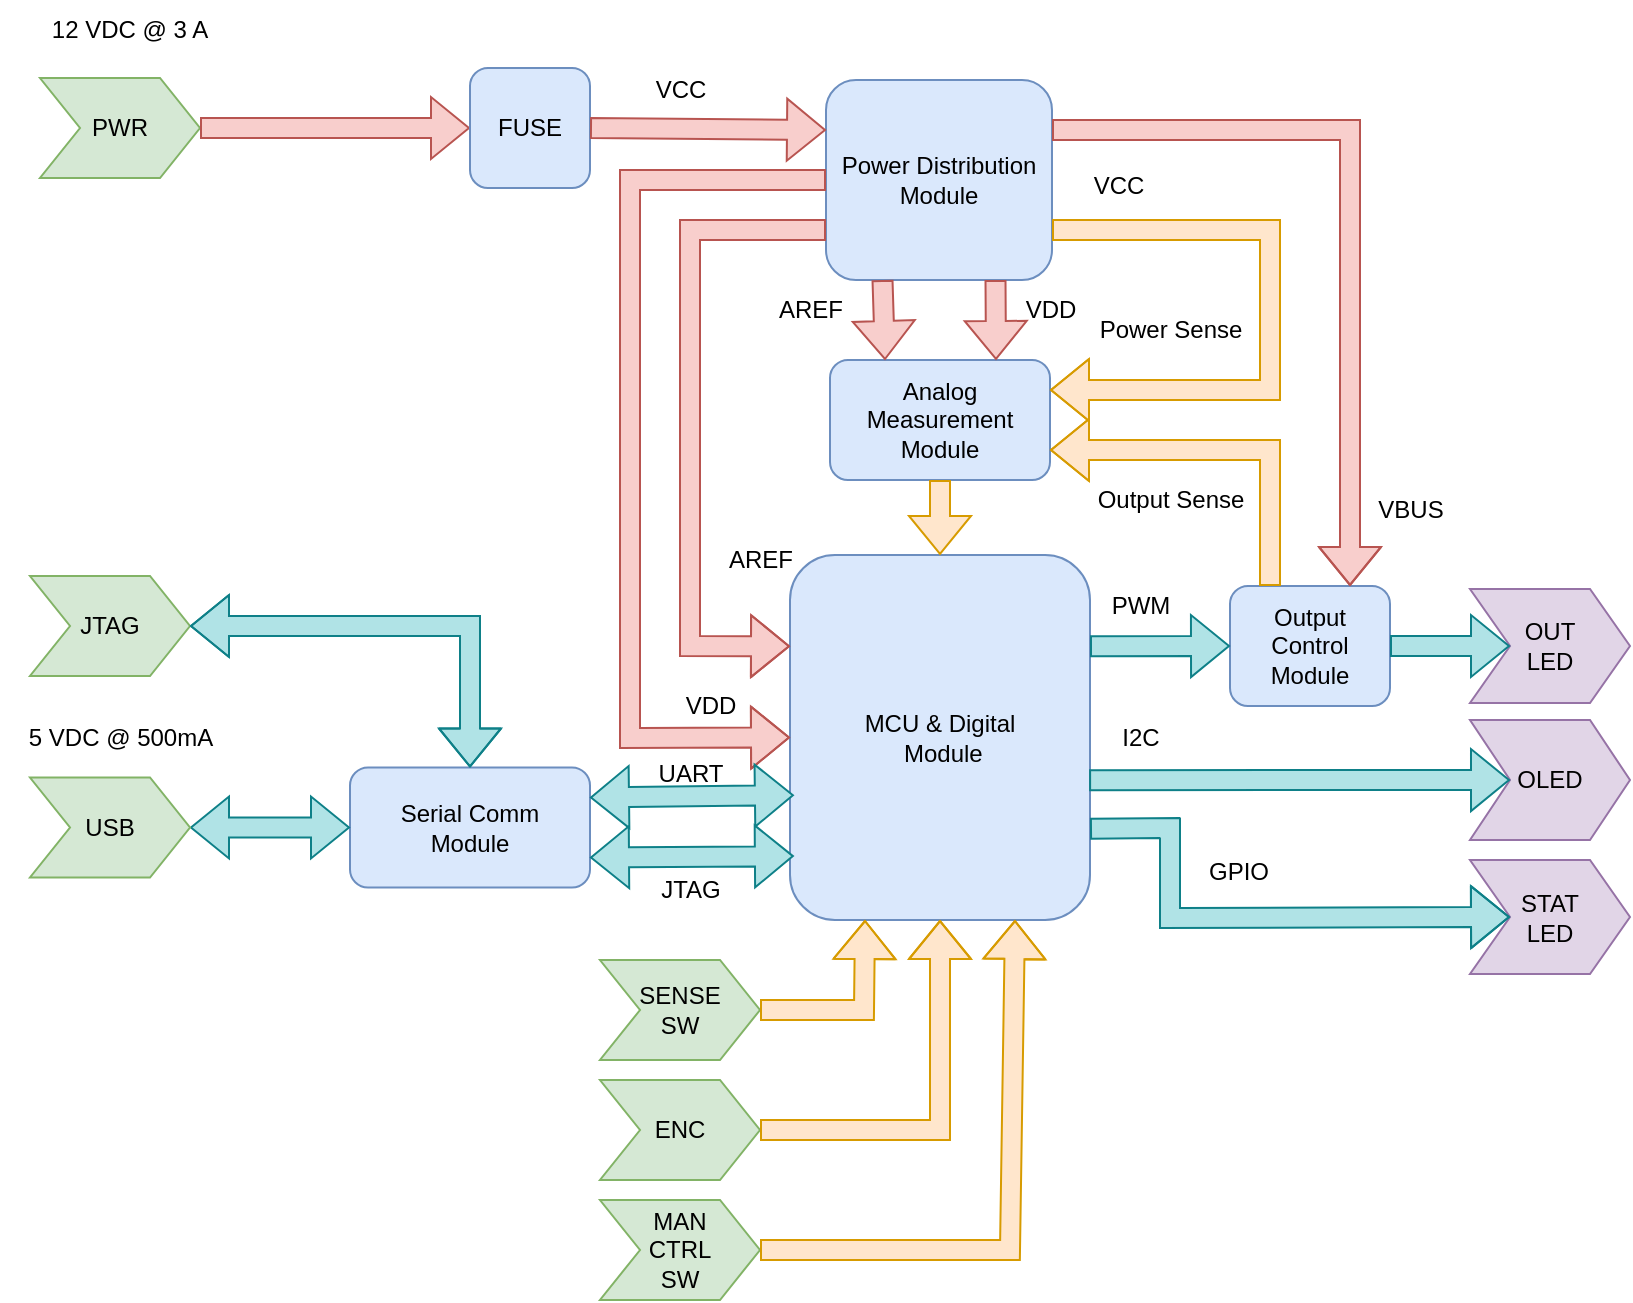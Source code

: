 <mxfile version="21.6.3" type="github">
  <diagram name="Page-1" id="bPD4Tcdk-wz938tzmtfR">
    <mxGraphModel dx="901" dy="1656" grid="1" gridSize="10" guides="1" tooltips="1" connect="1" arrows="1" fold="1" page="1" pageScale="1" pageWidth="850" pageHeight="1100" math="0" shadow="0">
      <root>
        <mxCell id="0" />
        <mxCell id="1" parent="0" />
        <mxCell id="4HQD0c8NArh-lSQrCMmP-1" value="Power Distribution Module" style="rounded=1;whiteSpace=wrap;html=1;fillColor=#dae8fc;strokeColor=#6c8ebf;" vertex="1" parent="1">
          <mxGeometry x="458" y="-10" width="113" height="100" as="geometry" />
        </mxCell>
        <mxCell id="4HQD0c8NArh-lSQrCMmP-2" value="Analog Measurement&lt;br&gt;Module" style="rounded=1;whiteSpace=wrap;html=1;fillColor=#dae8fc;strokeColor=#6c8ebf;" vertex="1" parent="1">
          <mxGeometry x="460" y="130" width="110" height="60" as="geometry" />
        </mxCell>
        <mxCell id="4HQD0c8NArh-lSQrCMmP-3" value="MCU &amp;amp; Digital&lt;br&gt;&amp;nbsp;Module" style="rounded=1;whiteSpace=wrap;html=1;fillColor=#dae8fc;strokeColor=#6c8ebf;" vertex="1" parent="1">
          <mxGeometry x="440" y="227.5" width="150" height="182.5" as="geometry" />
        </mxCell>
        <mxCell id="4HQD0c8NArh-lSQrCMmP-4" value="Serial Comm&lt;br&gt;Module" style="rounded=1;whiteSpace=wrap;html=1;fillColor=#dae8fc;strokeColor=#6c8ebf;" vertex="1" parent="1">
          <mxGeometry x="220" y="333.75" width="120" height="60" as="geometry" />
        </mxCell>
        <mxCell id="4HQD0c8NArh-lSQrCMmP-5" value="Output Control Module" style="rounded=1;whiteSpace=wrap;html=1;fillColor=#dae8fc;strokeColor=#6c8ebf;" vertex="1" parent="1">
          <mxGeometry x="660" y="243" width="80" height="60" as="geometry" />
        </mxCell>
        <mxCell id="4HQD0c8NArh-lSQrCMmP-12" value="12 VDC @ 3 A" style="text;html=1;strokeColor=none;fillColor=none;align=center;verticalAlign=middle;whiteSpace=wrap;rounded=0;" vertex="1" parent="1">
          <mxGeometry x="65" y="-50" width="90" height="30" as="geometry" />
        </mxCell>
        <mxCell id="4HQD0c8NArh-lSQrCMmP-13" value="" style="shape=flexArrow;endArrow=classic;html=1;rounded=0;entryX=0;entryY=0.5;entryDx=0;entryDy=0;exitX=1;exitY=0.25;exitDx=0;exitDy=0;fillColor=#b0e3e6;strokeColor=#0e8088;" edge="1" parent="1" source="4HQD0c8NArh-lSQrCMmP-3" target="4HQD0c8NArh-lSQrCMmP-5">
          <mxGeometry width="50" height="50" relative="1" as="geometry">
            <mxPoint x="560" y="430" as="sourcePoint" />
            <mxPoint x="610" y="380" as="targetPoint" />
          </mxGeometry>
        </mxCell>
        <mxCell id="4HQD0c8NArh-lSQrCMmP-14" value="PWM" style="text;html=1;align=center;verticalAlign=middle;resizable=0;points=[];autosize=1;strokeColor=none;fillColor=none;" vertex="1" parent="1">
          <mxGeometry x="590" y="238" width="50" height="30" as="geometry" />
        </mxCell>
        <mxCell id="4HQD0c8NArh-lSQrCMmP-26" value="5 VDC @ 500mA" style="text;html=1;align=center;verticalAlign=middle;resizable=0;points=[];autosize=1;strokeColor=none;fillColor=none;" vertex="1" parent="1">
          <mxGeometry x="45" y="303.75" width="120" height="30" as="geometry" />
        </mxCell>
        <mxCell id="4HQD0c8NArh-lSQrCMmP-29" value="" style="shape=flexArrow;endArrow=classic;startArrow=classic;html=1;rounded=0;exitX=1;exitY=0.5;exitDx=0;exitDy=0;fillColor=#b0e3e6;strokeColor=#0e8088;" edge="1" parent="1" source="4HQD0c8NArh-lSQrCMmP-34" target="4HQD0c8NArh-lSQrCMmP-4">
          <mxGeometry width="100" height="100" relative="1" as="geometry">
            <mxPoint x="75" y="358.75" as="sourcePoint" />
            <mxPoint x="195.0" y="358.75" as="targetPoint" />
          </mxGeometry>
        </mxCell>
        <mxCell id="4HQD0c8NArh-lSQrCMmP-34" value="USB" style="shape=step;perimeter=stepPerimeter;whiteSpace=wrap;html=1;fixedSize=1;fillColor=#d5e8d4;strokeColor=#82b366;" vertex="1" parent="1">
          <mxGeometry x="60" y="338.75" width="80" height="50" as="geometry" />
        </mxCell>
        <mxCell id="4HQD0c8NArh-lSQrCMmP-35" value="" style="shape=flexArrow;endArrow=classic;html=1;rounded=0;exitX=0.5;exitY=1;exitDx=0;exitDy=0;entryX=0.5;entryY=0;entryDx=0;entryDy=0;fillColor=#ffe6cc;strokeColor=#d79b00;" edge="1" parent="1" source="4HQD0c8NArh-lSQrCMmP-2" target="4HQD0c8NArh-lSQrCMmP-3">
          <mxGeometry width="50" height="50" relative="1" as="geometry">
            <mxPoint x="650" y="200" as="sourcePoint" />
            <mxPoint x="700" y="150" as="targetPoint" />
          </mxGeometry>
        </mxCell>
        <mxCell id="4HQD0c8NArh-lSQrCMmP-36" value="PWR" style="shape=step;perimeter=stepPerimeter;whiteSpace=wrap;html=1;fixedSize=1;fillColor=#d5e8d4;strokeColor=#82b366;" vertex="1" parent="1">
          <mxGeometry x="65" y="-11" width="80" height="50" as="geometry" />
        </mxCell>
        <mxCell id="4HQD0c8NArh-lSQrCMmP-38" value="OUT&lt;br&gt;LED" style="shape=step;perimeter=stepPerimeter;whiteSpace=wrap;html=1;fixedSize=1;fillColor=#e1d5e7;strokeColor=#9673a6;" vertex="1" parent="1">
          <mxGeometry x="780" y="244.5" width="80" height="57" as="geometry" />
        </mxCell>
        <mxCell id="4HQD0c8NArh-lSQrCMmP-39" value="" style="shape=flexArrow;endArrow=classic;html=1;rounded=0;exitX=1;exitY=0.5;exitDx=0;exitDy=0;fillColor=#b0e3e6;strokeColor=#0e8088;" edge="1" parent="1" source="4HQD0c8NArh-lSQrCMmP-5" target="4HQD0c8NArh-lSQrCMmP-38">
          <mxGeometry width="50" height="50" relative="1" as="geometry">
            <mxPoint x="740" y="294.58" as="sourcePoint" />
            <mxPoint x="820" y="294.58" as="targetPoint" />
          </mxGeometry>
        </mxCell>
        <mxCell id="4HQD0c8NArh-lSQrCMmP-43" value="OLED" style="shape=step;perimeter=stepPerimeter;whiteSpace=wrap;html=1;fixedSize=1;fillColor=#e1d5e7;strokeColor=#9673a6;" vertex="1" parent="1">
          <mxGeometry x="780" y="310" width="80" height="60" as="geometry" />
        </mxCell>
        <mxCell id="4HQD0c8NArh-lSQrCMmP-44" value="ENC" style="shape=step;perimeter=stepPerimeter;whiteSpace=wrap;html=1;fixedSize=1;fillColor=#d5e8d4;strokeColor=#82b366;" vertex="1" parent="1">
          <mxGeometry x="345" y="490" width="80" height="50" as="geometry" />
        </mxCell>
        <mxCell id="4HQD0c8NArh-lSQrCMmP-47" value="" style="shape=flexArrow;endArrow=classic;html=1;rounded=0;entryX=0;entryY=0.25;entryDx=0;entryDy=0;exitX=0;exitY=0.75;exitDx=0;exitDy=0;fillColor=#f8cecc;strokeColor=#b85450;" edge="1" parent="1" source="4HQD0c8NArh-lSQrCMmP-1" target="4HQD0c8NArh-lSQrCMmP-3">
          <mxGeometry width="50" height="50" relative="1" as="geometry">
            <mxPoint x="200" y="160" as="sourcePoint" />
            <mxPoint x="250" y="110" as="targetPoint" />
            <Array as="points">
              <mxPoint x="390" y="65" />
              <mxPoint x="390" y="273" />
            </Array>
          </mxGeometry>
        </mxCell>
        <mxCell id="4HQD0c8NArh-lSQrCMmP-48" value="AREF" style="text;html=1;align=center;verticalAlign=middle;resizable=0;points=[];autosize=1;strokeColor=none;fillColor=none;" vertex="1" parent="1">
          <mxGeometry x="395" y="214.5" width="60" height="30" as="geometry" />
        </mxCell>
        <mxCell id="4HQD0c8NArh-lSQrCMmP-49" value="" style="shape=flexArrow;endArrow=classic;html=1;rounded=0;exitX=0.25;exitY=1;exitDx=0;exitDy=0;entryX=0.25;entryY=0;entryDx=0;entryDy=0;fillColor=#f8cecc;strokeColor=#b85450;" edge="1" parent="1" source="4HQD0c8NArh-lSQrCMmP-1" target="4HQD0c8NArh-lSQrCMmP-2">
          <mxGeometry width="50" height="50" relative="1" as="geometry">
            <mxPoint x="640" y="60" as="sourcePoint" />
            <mxPoint x="640" y="97" as="targetPoint" />
          </mxGeometry>
        </mxCell>
        <mxCell id="4HQD0c8NArh-lSQrCMmP-50" value="" style="shape=flexArrow;endArrow=classic;html=1;rounded=0;entryX=1;entryY=0.75;entryDx=0;entryDy=0;exitX=0.25;exitY=0;exitDx=0;exitDy=0;fillColor=#ffe6cc;strokeColor=#d79b00;" edge="1" parent="1" source="4HQD0c8NArh-lSQrCMmP-5" target="4HQD0c8NArh-lSQrCMmP-2">
          <mxGeometry width="50" height="50" relative="1" as="geometry">
            <mxPoint x="670" y="250" as="sourcePoint" />
            <mxPoint x="720" y="200" as="targetPoint" />
            <Array as="points">
              <mxPoint x="680" y="175" />
            </Array>
          </mxGeometry>
        </mxCell>
        <mxCell id="4HQD0c8NArh-lSQrCMmP-51" value="Output Sense" style="text;html=1;align=center;verticalAlign=middle;resizable=0;points=[];autosize=1;strokeColor=none;fillColor=none;" vertex="1" parent="1">
          <mxGeometry x="580" y="184.5" width="100" height="30" as="geometry" />
        </mxCell>
        <mxCell id="4HQD0c8NArh-lSQrCMmP-52" value="" style="shape=flexArrow;endArrow=classic;html=1;rounded=0;exitX=0;exitY=0.5;exitDx=0;exitDy=0;entryX=0;entryY=0.5;entryDx=0;entryDy=0;fillColor=#f8cecc;strokeColor=#b85450;" edge="1" parent="1" source="4HQD0c8NArh-lSQrCMmP-1" target="4HQD0c8NArh-lSQrCMmP-3">
          <mxGeometry width="50" height="50" relative="1" as="geometry">
            <mxPoint x="290" y="150" as="sourcePoint" />
            <mxPoint x="340" y="100" as="targetPoint" />
            <Array as="points">
              <mxPoint x="360" y="40" />
              <mxPoint x="360" y="319" />
            </Array>
          </mxGeometry>
        </mxCell>
        <mxCell id="4HQD0c8NArh-lSQrCMmP-54" value="VDD" style="text;html=1;align=center;verticalAlign=middle;resizable=0;points=[];autosize=1;strokeColor=none;fillColor=none;" vertex="1" parent="1">
          <mxGeometry x="375" y="288" width="50" height="30" as="geometry" />
        </mxCell>
        <mxCell id="4HQD0c8NArh-lSQrCMmP-55" value="" style="shape=flexArrow;endArrow=classic;html=1;rounded=0;exitX=1;exitY=0.75;exitDx=0;exitDy=0;entryX=1;entryY=0.25;entryDx=0;entryDy=0;fillColor=#ffe6cc;strokeColor=#d79b00;" edge="1" parent="1" source="4HQD0c8NArh-lSQrCMmP-1" target="4HQD0c8NArh-lSQrCMmP-2">
          <mxGeometry width="50" height="50" relative="1" as="geometry">
            <mxPoint x="630" y="70" as="sourcePoint" />
            <mxPoint x="680" y="20" as="targetPoint" />
            <Array as="points">
              <mxPoint x="680" y="65" />
              <mxPoint x="680" y="145" />
            </Array>
          </mxGeometry>
        </mxCell>
        <mxCell id="4HQD0c8NArh-lSQrCMmP-56" value="Power Sense" style="text;html=1;align=center;verticalAlign=middle;resizable=0;points=[];autosize=1;strokeColor=none;fillColor=none;" vertex="1" parent="1">
          <mxGeometry x="580" y="100" width="100" height="30" as="geometry" />
        </mxCell>
        <mxCell id="4HQD0c8NArh-lSQrCMmP-58" value="" style="shape=flexArrow;endArrow=classic;html=1;rounded=0;exitX=1;exitY=0.25;exitDx=0;exitDy=0;entryX=0.75;entryY=0;entryDx=0;entryDy=0;fillColor=#f8cecc;strokeColor=#b85450;" edge="1" parent="1" source="4HQD0c8NArh-lSQrCMmP-1" target="4HQD0c8NArh-lSQrCMmP-5">
          <mxGeometry width="50" height="50" relative="1" as="geometry">
            <mxPoint x="800" y="120" as="sourcePoint" />
            <mxPoint x="850" y="70" as="targetPoint" />
            <Array as="points">
              <mxPoint x="720" y="15" />
            </Array>
          </mxGeometry>
        </mxCell>
        <mxCell id="4HQD0c8NArh-lSQrCMmP-59" value="VBUS" style="text;html=1;align=center;verticalAlign=middle;resizable=0;points=[];autosize=1;strokeColor=none;fillColor=none;" vertex="1" parent="1">
          <mxGeometry x="720" y="190" width="60" height="30" as="geometry" />
        </mxCell>
        <mxCell id="4HQD0c8NArh-lSQrCMmP-60" value="VCC" style="text;html=1;align=center;verticalAlign=middle;resizable=0;points=[];autosize=1;strokeColor=none;fillColor=none;" vertex="1" parent="1">
          <mxGeometry x="579" y="28" width="50" height="30" as="geometry" />
        </mxCell>
        <mxCell id="4HQD0c8NArh-lSQrCMmP-61" value="" style="shape=flexArrow;endArrow=classic;html=1;rounded=0;entryX=0;entryY=0.5;entryDx=0;entryDy=0;exitX=0.997;exitY=0.617;exitDx=0;exitDy=0;exitPerimeter=0;fillColor=#b0e3e6;strokeColor=#0e8088;" edge="1" parent="1" source="4HQD0c8NArh-lSQrCMmP-3" target="4HQD0c8NArh-lSQrCMmP-43">
          <mxGeometry width="50" height="50" relative="1" as="geometry">
            <mxPoint x="600" y="283" as="sourcePoint" />
            <mxPoint x="670" y="283" as="targetPoint" />
          </mxGeometry>
        </mxCell>
        <mxCell id="4HQD0c8NArh-lSQrCMmP-62" value="SENSE&lt;br&gt;SW" style="shape=step;perimeter=stepPerimeter;whiteSpace=wrap;html=1;fixedSize=1;fillColor=#d5e8d4;strokeColor=#82b366;" vertex="1" parent="1">
          <mxGeometry x="345" y="430" width="80" height="50" as="geometry" />
        </mxCell>
        <mxCell id="4HQD0c8NArh-lSQrCMmP-66" value="" style="shape=flexArrow;endArrow=classic;html=1;rounded=0;exitX=1;exitY=0.5;exitDx=0;exitDy=0;entryX=0;entryY=0.5;entryDx=0;entryDy=0;fillColor=#f8cecc;strokeColor=#b85450;" edge="1" parent="1" source="4HQD0c8NArh-lSQrCMmP-36" target="4HQD0c8NArh-lSQrCMmP-69">
          <mxGeometry width="50" height="50" relative="1" as="geometry">
            <mxPoint x="250" y="34" as="sourcePoint" />
            <mxPoint x="310" y="14" as="targetPoint" />
          </mxGeometry>
        </mxCell>
        <mxCell id="4HQD0c8NArh-lSQrCMmP-67" value="MAN&lt;br&gt;CTRL&lt;br&gt;SW" style="shape=step;perimeter=stepPerimeter;whiteSpace=wrap;html=1;fixedSize=1;fillColor=#d5e8d4;strokeColor=#82b366;" vertex="1" parent="1">
          <mxGeometry x="345" y="550" width="80" height="50" as="geometry" />
        </mxCell>
        <mxCell id="4HQD0c8NArh-lSQrCMmP-69" value="FUSE" style="rounded=1;whiteSpace=wrap;html=1;fillColor=#dae8fc;strokeColor=#6c8ebf;" vertex="1" parent="1">
          <mxGeometry x="280" y="-16" width="60" height="60" as="geometry" />
        </mxCell>
        <mxCell id="4HQD0c8NArh-lSQrCMmP-71" value="" style="shape=flexArrow;endArrow=classic;html=1;rounded=0;entryX=0;entryY=0.25;entryDx=0;entryDy=0;exitX=1;exitY=0.5;exitDx=0;exitDy=0;fillColor=#f8cecc;strokeColor=#b85450;" edge="1" parent="1" source="4HQD0c8NArh-lSQrCMmP-69" target="4HQD0c8NArh-lSQrCMmP-1">
          <mxGeometry width="50" height="50" relative="1" as="geometry">
            <mxPoint x="260" y="110" as="sourcePoint" />
            <mxPoint x="310" y="60" as="targetPoint" />
          </mxGeometry>
        </mxCell>
        <mxCell id="4HQD0c8NArh-lSQrCMmP-73" value="I2C" style="text;html=1;align=center;verticalAlign=middle;resizable=0;points=[];autosize=1;strokeColor=none;fillColor=none;" vertex="1" parent="1">
          <mxGeometry x="595" y="303.75" width="40" height="30" as="geometry" />
        </mxCell>
        <mxCell id="4HQD0c8NArh-lSQrCMmP-74" value="" style="shape=flexArrow;endArrow=classic;html=1;rounded=0;entryX=0.25;entryY=1;entryDx=0;entryDy=0;exitX=1;exitY=0.5;exitDx=0;exitDy=0;fillColor=#ffe6cc;strokeColor=#d79b00;" edge="1" parent="1" source="4HQD0c8NArh-lSQrCMmP-62" target="4HQD0c8NArh-lSQrCMmP-3">
          <mxGeometry width="50" height="50" relative="1" as="geometry">
            <mxPoint x="490" y="530" as="sourcePoint" />
            <mxPoint x="540" y="480" as="targetPoint" />
            <Array as="points">
              <mxPoint x="477" y="455" />
            </Array>
          </mxGeometry>
        </mxCell>
        <mxCell id="4HQD0c8NArh-lSQrCMmP-75" value="" style="shape=flexArrow;endArrow=classic;html=1;rounded=0;entryX=0.5;entryY=1;entryDx=0;entryDy=0;exitX=1;exitY=0.5;exitDx=0;exitDy=0;fillColor=#ffe6cc;strokeColor=#d79b00;" edge="1" parent="1" source="4HQD0c8NArh-lSQrCMmP-44" target="4HQD0c8NArh-lSQrCMmP-3">
          <mxGeometry width="50" height="50" relative="1" as="geometry">
            <mxPoint x="510" y="530" as="sourcePoint" />
            <mxPoint x="560" y="480" as="targetPoint" />
            <Array as="points">
              <mxPoint x="515" y="515" />
            </Array>
          </mxGeometry>
        </mxCell>
        <mxCell id="4HQD0c8NArh-lSQrCMmP-77" value="" style="shape=flexArrow;endArrow=classic;html=1;rounded=0;entryX=0.75;entryY=1;entryDx=0;entryDy=0;exitX=1;exitY=0.5;exitDx=0;exitDy=0;fillColor=#ffe6cc;strokeColor=#d79b00;" edge="1" parent="1" source="4HQD0c8NArh-lSQrCMmP-67" target="4HQD0c8NArh-lSQrCMmP-3">
          <mxGeometry width="50" height="50" relative="1" as="geometry">
            <mxPoint x="540" y="500" as="sourcePoint" />
            <mxPoint x="590" y="450" as="targetPoint" />
            <Array as="points">
              <mxPoint x="550" y="575" />
            </Array>
          </mxGeometry>
        </mxCell>
        <mxCell id="4HQD0c8NArh-lSQrCMmP-79" value="" style="shape=flexArrow;endArrow=classic;startArrow=classic;html=1;rounded=0;entryX=0.013;entryY=0.658;entryDx=0;entryDy=0;exitX=1;exitY=0.25;exitDx=0;exitDy=0;entryPerimeter=0;fillColor=#b0e3e6;strokeColor=#0e8088;" edge="1" parent="1" source="4HQD0c8NArh-lSQrCMmP-4" target="4HQD0c8NArh-lSQrCMmP-3">
          <mxGeometry width="100" height="100" relative="1" as="geometry">
            <mxPoint x="320" y="480" as="sourcePoint" />
            <mxPoint x="420" y="380" as="targetPoint" />
          </mxGeometry>
        </mxCell>
        <mxCell id="4HQD0c8NArh-lSQrCMmP-81" value="VCC" style="text;html=1;align=center;verticalAlign=middle;resizable=0;points=[];autosize=1;strokeColor=none;fillColor=none;" vertex="1" parent="1">
          <mxGeometry x="360" y="-20" width="50" height="30" as="geometry" />
        </mxCell>
        <mxCell id="4HQD0c8NArh-lSQrCMmP-82" value="JTAG" style="shape=step;perimeter=stepPerimeter;whiteSpace=wrap;html=1;fixedSize=1;fillColor=#d5e8d4;strokeColor=#82b366;" vertex="1" parent="1">
          <mxGeometry x="60" y="238" width="80" height="50" as="geometry" />
        </mxCell>
        <mxCell id="4HQD0c8NArh-lSQrCMmP-83" value="" style="shape=flexArrow;endArrow=classic;startArrow=classic;html=1;rounded=0;exitX=1;exitY=0.5;exitDx=0;exitDy=0;entryX=0.5;entryY=0;entryDx=0;entryDy=0;fillColor=#b0e3e6;strokeColor=#0e8088;" edge="1" parent="1" source="4HQD0c8NArh-lSQrCMmP-82" target="4HQD0c8NArh-lSQrCMmP-4">
          <mxGeometry width="100" height="100" relative="1" as="geometry">
            <mxPoint x="155" y="252.41" as="sourcePoint" />
            <mxPoint x="235" y="252.41" as="targetPoint" />
            <Array as="points">
              <mxPoint x="280" y="263" />
            </Array>
          </mxGeometry>
        </mxCell>
        <mxCell id="4HQD0c8NArh-lSQrCMmP-84" value="UART" style="text;html=1;align=center;verticalAlign=middle;resizable=0;points=[];autosize=1;strokeColor=none;fillColor=none;" vertex="1" parent="1">
          <mxGeometry x="360" y="322" width="60" height="30" as="geometry" />
        </mxCell>
        <mxCell id="4HQD0c8NArh-lSQrCMmP-85" value="" style="shape=flexArrow;endArrow=classic;startArrow=classic;html=1;rounded=0;exitX=1;exitY=0.75;exitDx=0;exitDy=0;entryX=0.013;entryY=0.825;entryDx=0;entryDy=0;entryPerimeter=0;fillColor=#b0e3e6;strokeColor=#0e8088;" edge="1" parent="1" source="4HQD0c8NArh-lSQrCMmP-4" target="4HQD0c8NArh-lSQrCMmP-3">
          <mxGeometry width="100" height="100" relative="1" as="geometry">
            <mxPoint x="430" y="450" as="sourcePoint" />
            <mxPoint x="530" y="350" as="targetPoint" />
          </mxGeometry>
        </mxCell>
        <mxCell id="4HQD0c8NArh-lSQrCMmP-86" value="JTAG" style="text;html=1;align=center;verticalAlign=middle;resizable=0;points=[];autosize=1;strokeColor=none;fillColor=none;" vertex="1" parent="1">
          <mxGeometry x="365" y="380" width="50" height="30" as="geometry" />
        </mxCell>
        <mxCell id="4HQD0c8NArh-lSQrCMmP-87" value="STAT&lt;br&gt;LED" style="shape=step;perimeter=stepPerimeter;whiteSpace=wrap;html=1;fixedSize=1;fillColor=#e1d5e7;strokeColor=#9673a6;" vertex="1" parent="1">
          <mxGeometry x="780" y="380" width="80" height="57" as="geometry" />
        </mxCell>
        <mxCell id="4HQD0c8NArh-lSQrCMmP-88" value="" style="shape=flexArrow;endArrow=classic;html=1;rounded=0;entryX=0;entryY=0.5;entryDx=0;entryDy=0;exitX=1;exitY=0.75;exitDx=0;exitDy=0;fillColor=#b0e3e6;strokeColor=#0e8088;" edge="1" parent="1" source="4HQD0c8NArh-lSQrCMmP-3" target="4HQD0c8NArh-lSQrCMmP-87">
          <mxGeometry width="50" height="50" relative="1" as="geometry">
            <mxPoint x="580" y="380" as="sourcePoint" />
            <mxPoint x="790" y="380" as="targetPoint" />
            <Array as="points">
              <mxPoint x="630" y="364" />
              <mxPoint x="630" y="409" />
            </Array>
          </mxGeometry>
        </mxCell>
        <mxCell id="4HQD0c8NArh-lSQrCMmP-89" value="GPIO" style="text;html=1;align=center;verticalAlign=middle;resizable=0;points=[];autosize=1;strokeColor=none;fillColor=none;" vertex="1" parent="1">
          <mxGeometry x="639" y="371" width="50" height="30" as="geometry" />
        </mxCell>
        <mxCell id="4HQD0c8NArh-lSQrCMmP-90" value="AREF" style="text;html=1;align=center;verticalAlign=middle;resizable=0;points=[];autosize=1;strokeColor=none;fillColor=none;" vertex="1" parent="1">
          <mxGeometry x="420" y="90" width="60" height="30" as="geometry" />
        </mxCell>
        <mxCell id="4HQD0c8NArh-lSQrCMmP-91" value="" style="shape=flexArrow;endArrow=classic;html=1;rounded=0;exitX=0.75;exitY=1;exitDx=0;exitDy=0;fillColor=#f8cecc;strokeColor=#b85450;" edge="1" parent="1" source="4HQD0c8NArh-lSQrCMmP-1">
          <mxGeometry width="50" height="50" relative="1" as="geometry">
            <mxPoint x="497" y="100" as="sourcePoint" />
            <mxPoint x="543" y="130" as="targetPoint" />
          </mxGeometry>
        </mxCell>
        <mxCell id="4HQD0c8NArh-lSQrCMmP-92" value="VDD" style="text;html=1;align=center;verticalAlign=middle;resizable=0;points=[];autosize=1;strokeColor=none;fillColor=none;" vertex="1" parent="1">
          <mxGeometry x="545" y="90" width="50" height="30" as="geometry" />
        </mxCell>
      </root>
    </mxGraphModel>
  </diagram>
</mxfile>
